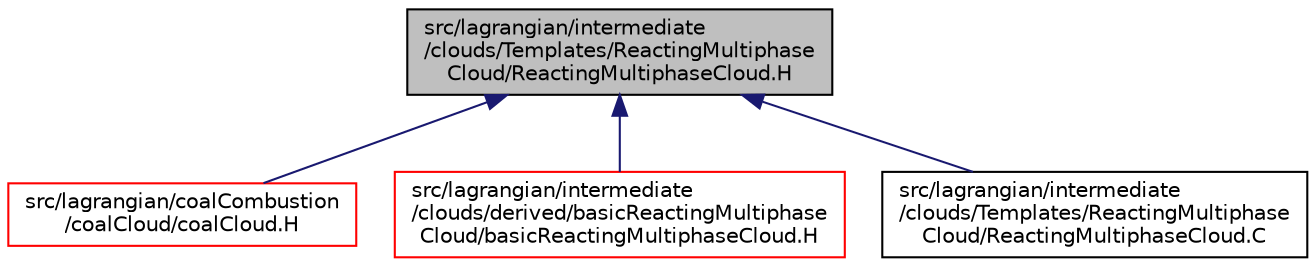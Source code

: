 digraph "src/lagrangian/intermediate/clouds/Templates/ReactingMultiphaseCloud/ReactingMultiphaseCloud.H"
{
  bgcolor="transparent";
  edge [fontname="Helvetica",fontsize="10",labelfontname="Helvetica",labelfontsize="10"];
  node [fontname="Helvetica",fontsize="10",shape=record];
  Node54 [label="src/lagrangian/intermediate\l/clouds/Templates/ReactingMultiphase\lCloud/ReactingMultiphaseCloud.H",height=0.2,width=0.4,color="black", fillcolor="grey75", style="filled", fontcolor="black"];
  Node54 -> Node55 [dir="back",color="midnightblue",fontsize="10",style="solid",fontname="Helvetica"];
  Node55 [label="src/lagrangian/coalCombustion\l/coalCloud/coalCloud.H",height=0.2,width=0.4,color="red",URL="$a05591.html"];
  Node54 -> Node59 [dir="back",color="midnightblue",fontsize="10",style="solid",fontname="Helvetica"];
  Node59 [label="src/lagrangian/intermediate\l/clouds/derived/basicReactingMultiphase\lCloud/basicReactingMultiphaseCloud.H",height=0.2,width=0.4,color="red",URL="$a05852.html"];
  Node54 -> Node62 [dir="back",color="midnightblue",fontsize="10",style="solid",fontname="Helvetica"];
  Node62 [label="src/lagrangian/intermediate\l/clouds/Templates/ReactingMultiphase\lCloud/ReactingMultiphaseCloud.C",height=0.2,width=0.4,color="black",URL="$a05903.html"];
}
